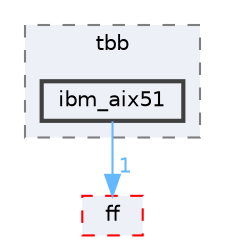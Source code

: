 digraph "external/taskflow/3rd-party/tbb/src/tbb/ibm_aix51"
{
 // LATEX_PDF_SIZE
  bgcolor="transparent";
  edge [fontname=Helvetica,fontsize=10,labelfontname=Helvetica,labelfontsize=10];
  node [fontname=Helvetica,fontsize=10,shape=box,height=0.2,width=0.4];
  compound=true
  subgraph clusterdir_6aae80996ac383cede5aa4d905dd8f6e {
    graph [ bgcolor="#edf0f7", pencolor="grey50", label="tbb", fontname=Helvetica,fontsize=10 style="filled,dashed", URL="dir_6aae80996ac383cede5aa4d905dd8f6e.html",tooltip=""]
  dir_b07418c5f0fcdbdd5ab9cb76fd232530 [label="ibm_aix51", fillcolor="#edf0f7", color="grey25", style="filled,bold", URL="dir_b07418c5f0fcdbdd5ab9cb76fd232530.html",tooltip=""];
  }
  dir_76847c2e48732228b0d9f5df109ae853 [label="ff", fillcolor="#edf0f7", color="red", style="filled,dashed", URL="dir_76847c2e48732228b0d9f5df109ae853.html",tooltip=""];
  dir_b07418c5f0fcdbdd5ab9cb76fd232530->dir_76847c2e48732228b0d9f5df109ae853 [headlabel="1", labeldistance=1.5 headhref="dir_000375_000311.html" href="dir_000375_000311.html" color="steelblue1" fontcolor="steelblue1"];
}
